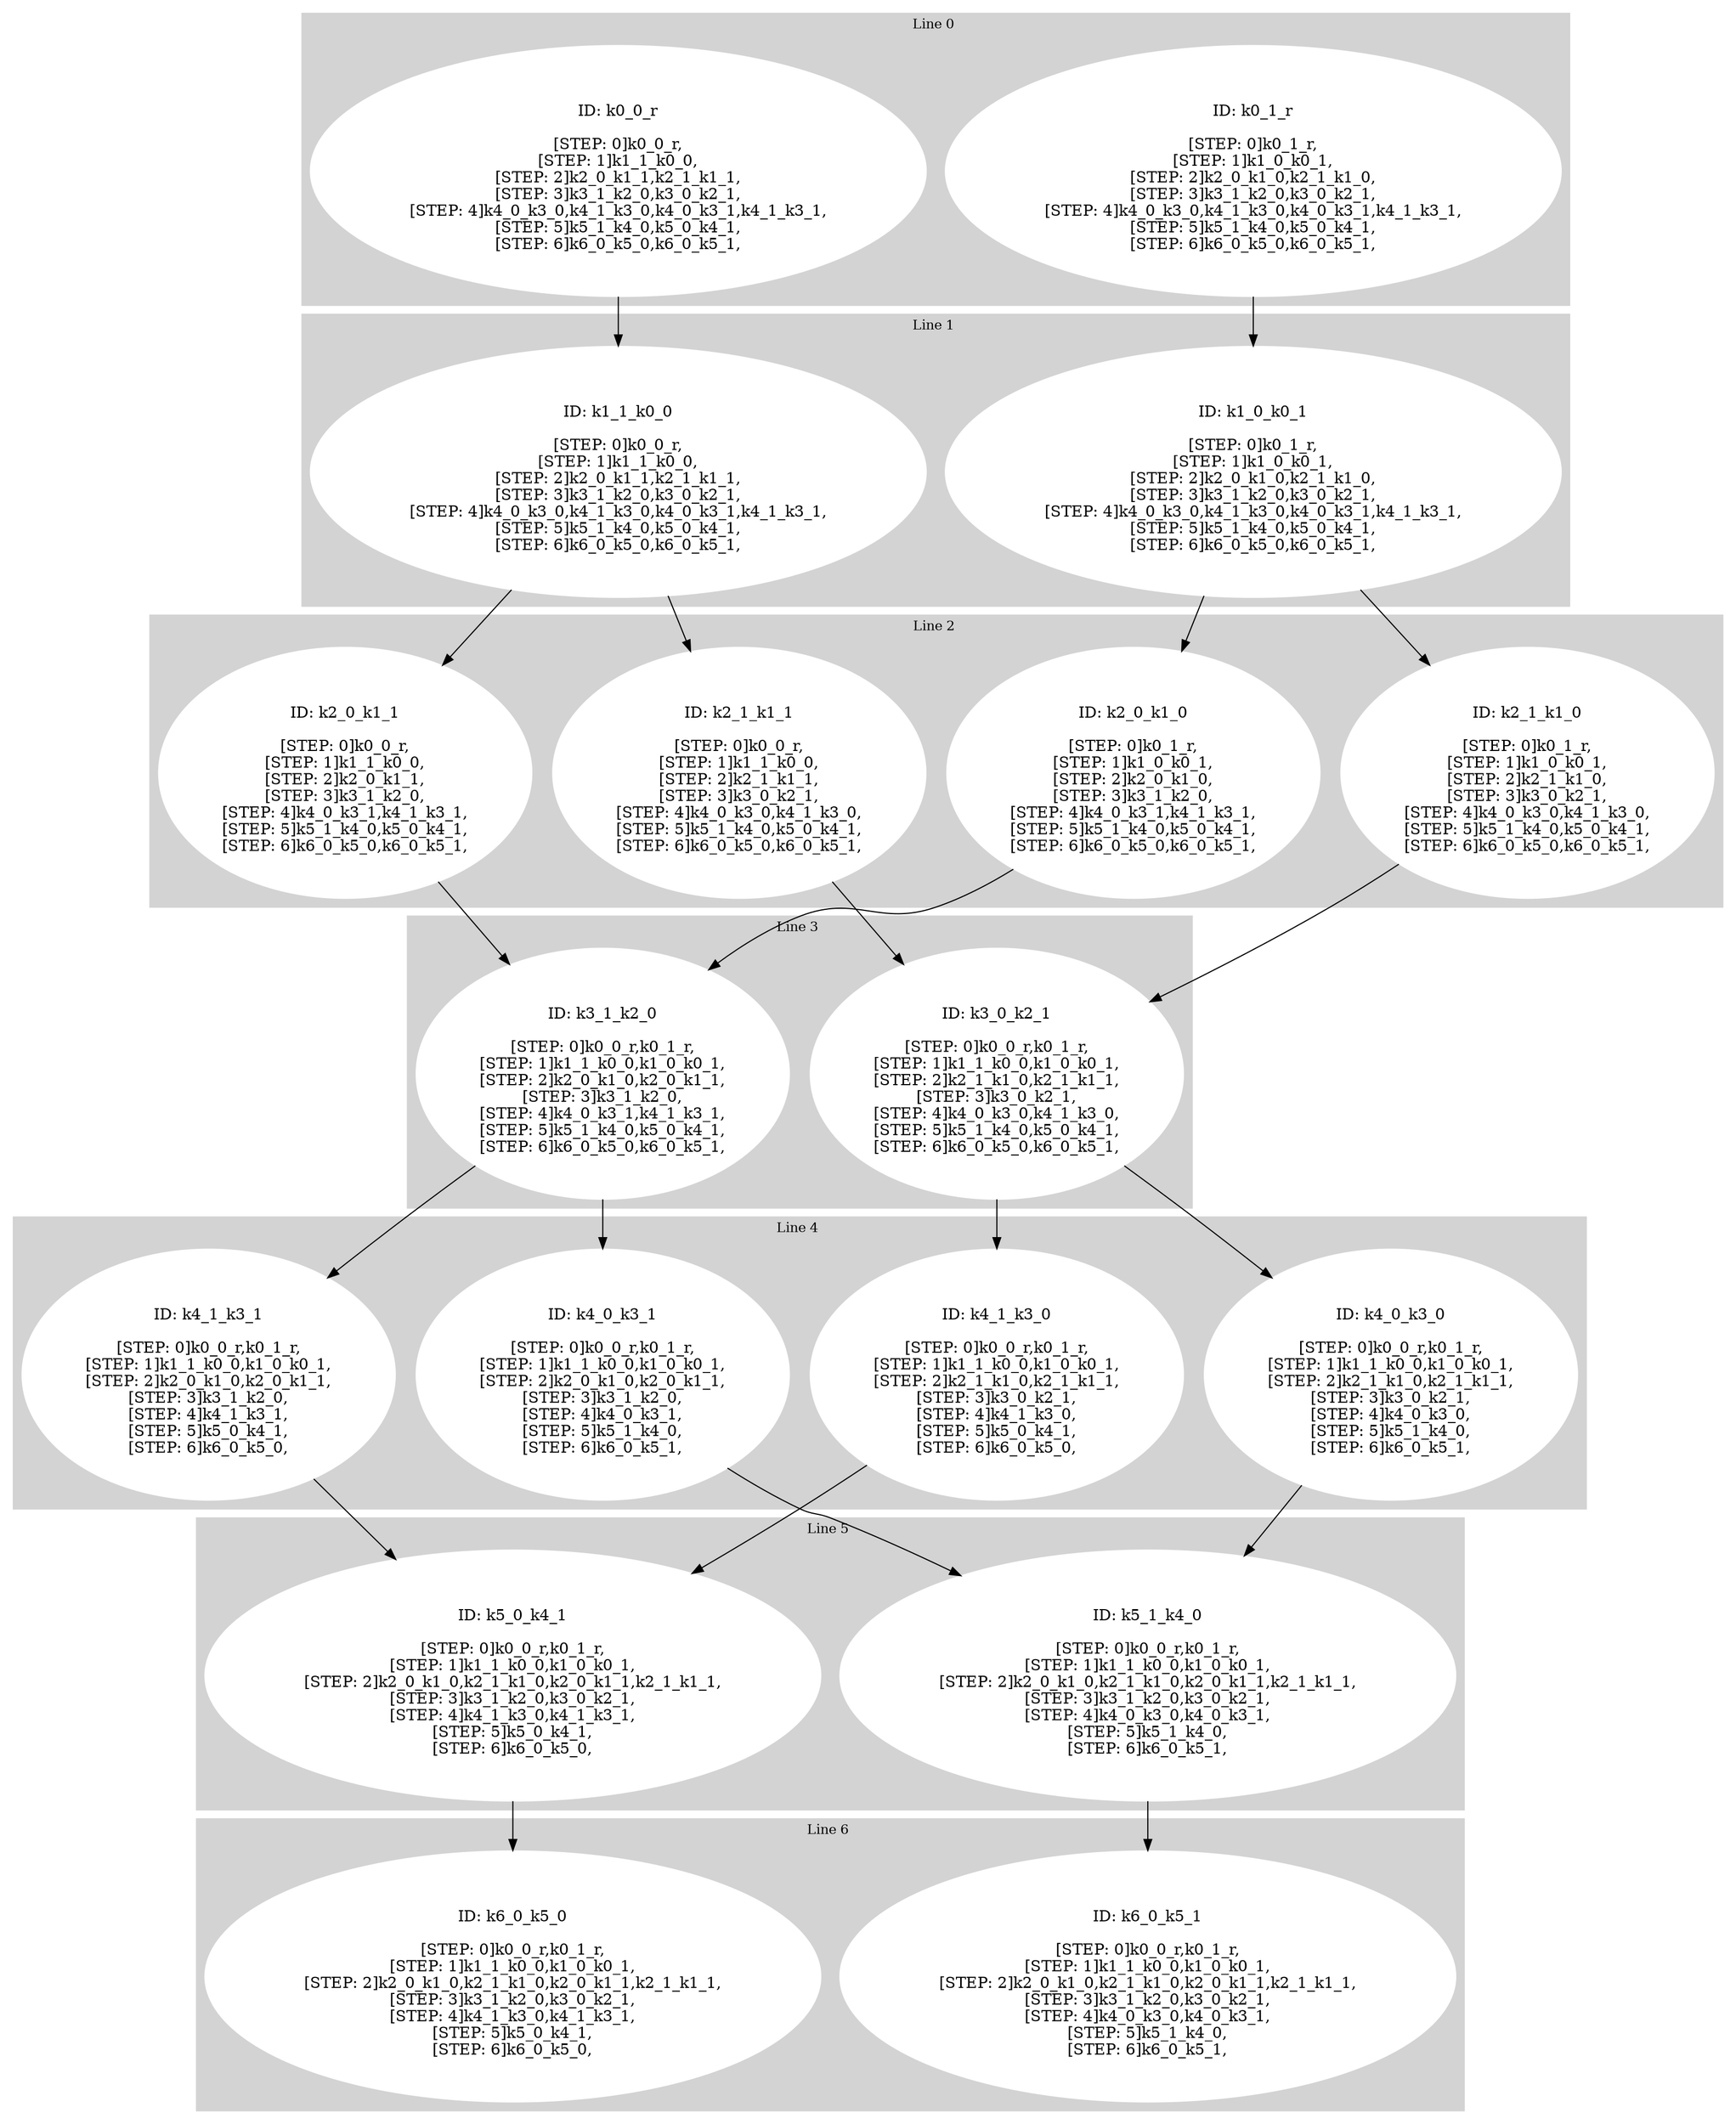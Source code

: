 digraph G {
     compound=true 
subgraph cluster_line_0 {
 style=filled;
 color=lightgrey; 
     node [style=filled,color=white]; 
k0_1_r [label=<<BR /> ID: k0_1_r <BR /> <BR />
[STEP: 0]k0_1_r,<BR />
[STEP: 1]k1_0_k0_1,<BR />
[STEP: 2]k2_0_k1_0,k2_1_k1_0,<BR />
[STEP: 3]k3_1_k2_0,k3_0_k2_1,<BR />
[STEP: 4]k4_0_k3_0,k4_1_k3_0,k4_0_k3_1,k4_1_k3_1,<BR />
[STEP: 5]k5_1_k4_0,k5_0_k4_1,<BR />
[STEP: 6]k6_0_k5_0,k6_0_k5_1,<BR />
>]k0_0_r [label=<<BR /> ID: k0_0_r <BR /> <BR />
[STEP: 0]k0_0_r,<BR />
[STEP: 1]k1_1_k0_0,<BR />
[STEP: 2]k2_0_k1_1,k2_1_k1_1,<BR />
[STEP: 3]k3_1_k2_0,k3_0_k2_1,<BR />
[STEP: 4]k4_0_k3_0,k4_1_k3_0,k4_0_k3_1,k4_1_k3_1,<BR />
[STEP: 5]k5_1_k4_0,k5_0_k4_1,<BR />
[STEP: 6]k6_0_k5_0,k6_0_k5_1,<BR />
>]
     fontsize="12" 
     label = "Line 0 " 
 }
subgraph cluster_line_1 {
 style=filled;
 color=lightgrey; 
     node [style=filled,color=white]; 
k1_1_k0_0 [label=<<BR /> ID: k1_1_k0_0 <BR /> <BR />
[STEP: 0]k0_0_r,<BR />
[STEP: 1]k1_1_k0_0,<BR />
[STEP: 2]k2_0_k1_1,k2_1_k1_1,<BR />
[STEP: 3]k3_1_k2_0,k3_0_k2_1,<BR />
[STEP: 4]k4_0_k3_0,k4_1_k3_0,k4_0_k3_1,k4_1_k3_1,<BR />
[STEP: 5]k5_1_k4_0,k5_0_k4_1,<BR />
[STEP: 6]k6_0_k5_0,k6_0_k5_1,<BR />
>]k1_0_k0_1 [label=<<BR /> ID: k1_0_k0_1 <BR /> <BR />
[STEP: 0]k0_1_r,<BR />
[STEP: 1]k1_0_k0_1,<BR />
[STEP: 2]k2_0_k1_0,k2_1_k1_0,<BR />
[STEP: 3]k3_1_k2_0,k3_0_k2_1,<BR />
[STEP: 4]k4_0_k3_0,k4_1_k3_0,k4_0_k3_1,k4_1_k3_1,<BR />
[STEP: 5]k5_1_k4_0,k5_0_k4_1,<BR />
[STEP: 6]k6_0_k5_0,k6_0_k5_1,<BR />
>]
     fontsize="12" 
     label = "Line 1 " 
 }
subgraph cluster_line_2 {
 style=filled;
 color=lightgrey; 
     node [style=filled,color=white]; 
k2_0_k1_1 [label=<<BR /> ID: k2_0_k1_1 <BR /> <BR />
[STEP: 0]k0_0_r,<BR />
[STEP: 1]k1_1_k0_0,<BR />
[STEP: 2]k2_0_k1_1,<BR />
[STEP: 3]k3_1_k2_0,<BR />
[STEP: 4]k4_0_k3_1,k4_1_k3_1,<BR />
[STEP: 5]k5_1_k4_0,k5_0_k4_1,<BR />
[STEP: 6]k6_0_k5_0,k6_0_k5_1,<BR />
>]k2_1_k1_0 [label=<<BR /> ID: k2_1_k1_0 <BR /> <BR />
[STEP: 0]k0_1_r,<BR />
[STEP: 1]k1_0_k0_1,<BR />
[STEP: 2]k2_1_k1_0,<BR />
[STEP: 3]k3_0_k2_1,<BR />
[STEP: 4]k4_0_k3_0,k4_1_k3_0,<BR />
[STEP: 5]k5_1_k4_0,k5_0_k4_1,<BR />
[STEP: 6]k6_0_k5_0,k6_0_k5_1,<BR />
>]k2_0_k1_0 [label=<<BR /> ID: k2_0_k1_0 <BR /> <BR />
[STEP: 0]k0_1_r,<BR />
[STEP: 1]k1_0_k0_1,<BR />
[STEP: 2]k2_0_k1_0,<BR />
[STEP: 3]k3_1_k2_0,<BR />
[STEP: 4]k4_0_k3_1,k4_1_k3_1,<BR />
[STEP: 5]k5_1_k4_0,k5_0_k4_1,<BR />
[STEP: 6]k6_0_k5_0,k6_0_k5_1,<BR />
>]k2_1_k1_1 [label=<<BR /> ID: k2_1_k1_1 <BR /> <BR />
[STEP: 0]k0_0_r,<BR />
[STEP: 1]k1_1_k0_0,<BR />
[STEP: 2]k2_1_k1_1,<BR />
[STEP: 3]k3_0_k2_1,<BR />
[STEP: 4]k4_0_k3_0,k4_1_k3_0,<BR />
[STEP: 5]k5_1_k4_0,k5_0_k4_1,<BR />
[STEP: 6]k6_0_k5_0,k6_0_k5_1,<BR />
>]
     fontsize="12" 
     label = "Line 2 " 
 }
subgraph cluster_line_3 {
 style=filled;
 color=lightgrey; 
     node [style=filled,color=white]; 
k3_0_k2_1 [label=<<BR /> ID: k3_0_k2_1 <BR /> <BR />
[STEP: 0]k0_0_r,k0_1_r,<BR />
[STEP: 1]k1_1_k0_0,k1_0_k0_1,<BR />
[STEP: 2]k2_1_k1_0,k2_1_k1_1,<BR />
[STEP: 3]k3_0_k2_1,<BR />
[STEP: 4]k4_0_k3_0,k4_1_k3_0,<BR />
[STEP: 5]k5_1_k4_0,k5_0_k4_1,<BR />
[STEP: 6]k6_0_k5_0,k6_0_k5_1,<BR />
>]k3_1_k2_0 [label=<<BR /> ID: k3_1_k2_0 <BR /> <BR />
[STEP: 0]k0_0_r,k0_1_r,<BR />
[STEP: 1]k1_1_k0_0,k1_0_k0_1,<BR />
[STEP: 2]k2_0_k1_0,k2_0_k1_1,<BR />
[STEP: 3]k3_1_k2_0,<BR />
[STEP: 4]k4_0_k3_1,k4_1_k3_1,<BR />
[STEP: 5]k5_1_k4_0,k5_0_k4_1,<BR />
[STEP: 6]k6_0_k5_0,k6_0_k5_1,<BR />
>]
     fontsize="12" 
     label = "Line 3 " 
 }
subgraph cluster_line_4 {
 style=filled;
 color=lightgrey; 
     node [style=filled,color=white]; 
k4_1_k3_0 [label=<<BR /> ID: k4_1_k3_0 <BR /> <BR />
[STEP: 0]k0_0_r,k0_1_r,<BR />
[STEP: 1]k1_1_k0_0,k1_0_k0_1,<BR />
[STEP: 2]k2_1_k1_0,k2_1_k1_1,<BR />
[STEP: 3]k3_0_k2_1,<BR />
[STEP: 4]k4_1_k3_0,<BR />
[STEP: 5]k5_0_k4_1,<BR />
[STEP: 6]k6_0_k5_0,<BR />
>]k4_0_k3_0 [label=<<BR /> ID: k4_0_k3_0 <BR /> <BR />
[STEP: 0]k0_0_r,k0_1_r,<BR />
[STEP: 1]k1_1_k0_0,k1_0_k0_1,<BR />
[STEP: 2]k2_1_k1_0,k2_1_k1_1,<BR />
[STEP: 3]k3_0_k2_1,<BR />
[STEP: 4]k4_0_k3_0,<BR />
[STEP: 5]k5_1_k4_0,<BR />
[STEP: 6]k6_0_k5_1,<BR />
>]k4_0_k3_1 [label=<<BR /> ID: k4_0_k3_1 <BR /> <BR />
[STEP: 0]k0_0_r,k0_1_r,<BR />
[STEP: 1]k1_1_k0_0,k1_0_k0_1,<BR />
[STEP: 2]k2_0_k1_0,k2_0_k1_1,<BR />
[STEP: 3]k3_1_k2_0,<BR />
[STEP: 4]k4_0_k3_1,<BR />
[STEP: 5]k5_1_k4_0,<BR />
[STEP: 6]k6_0_k5_1,<BR />
>]k4_1_k3_1 [label=<<BR /> ID: k4_1_k3_1 <BR /> <BR />
[STEP: 0]k0_0_r,k0_1_r,<BR />
[STEP: 1]k1_1_k0_0,k1_0_k0_1,<BR />
[STEP: 2]k2_0_k1_0,k2_0_k1_1,<BR />
[STEP: 3]k3_1_k2_0,<BR />
[STEP: 4]k4_1_k3_1,<BR />
[STEP: 5]k5_0_k4_1,<BR />
[STEP: 6]k6_0_k5_0,<BR />
>]
     fontsize="12" 
     label = "Line 4 " 
 }
subgraph cluster_line_5 {
 style=filled;
 color=lightgrey; 
     node [style=filled,color=white]; 
k5_1_k4_0 [label=<<BR /> ID: k5_1_k4_0 <BR /> <BR />
[STEP: 0]k0_0_r,k0_1_r,<BR />
[STEP: 1]k1_1_k0_0,k1_0_k0_1,<BR />
[STEP: 2]k2_0_k1_0,k2_1_k1_0,k2_0_k1_1,k2_1_k1_1,<BR />
[STEP: 3]k3_1_k2_0,k3_0_k2_1,<BR />
[STEP: 4]k4_0_k3_0,k4_0_k3_1,<BR />
[STEP: 5]k5_1_k4_0,<BR />
[STEP: 6]k6_0_k5_1,<BR />
>]k5_0_k4_1 [label=<<BR /> ID: k5_0_k4_1 <BR /> <BR />
[STEP: 0]k0_0_r,k0_1_r,<BR />
[STEP: 1]k1_1_k0_0,k1_0_k0_1,<BR />
[STEP: 2]k2_0_k1_0,k2_1_k1_0,k2_0_k1_1,k2_1_k1_1,<BR />
[STEP: 3]k3_1_k2_0,k3_0_k2_1,<BR />
[STEP: 4]k4_1_k3_0,k4_1_k3_1,<BR />
[STEP: 5]k5_0_k4_1,<BR />
[STEP: 6]k6_0_k5_0,<BR />
>]
     fontsize="12" 
     label = "Line 5 " 
 }
subgraph cluster_line_6 {
 style=filled;
 color=lightgrey; 
     node [style=filled,color=white]; 
k6_0_k5_0 [label=<<BR /> ID: k6_0_k5_0 <BR /> <BR />
[STEP: 0]k0_0_r,k0_1_r,<BR />
[STEP: 1]k1_1_k0_0,k1_0_k0_1,<BR />
[STEP: 2]k2_0_k1_0,k2_1_k1_0,k2_0_k1_1,k2_1_k1_1,<BR />
[STEP: 3]k3_1_k2_0,k3_0_k2_1,<BR />
[STEP: 4]k4_1_k3_0,k4_1_k3_1,<BR />
[STEP: 5]k5_0_k4_1,<BR />
[STEP: 6]k6_0_k5_0,<BR />
>]k6_0_k5_1 [label=<<BR /> ID: k6_0_k5_1 <BR /> <BR />
[STEP: 0]k0_0_r,k0_1_r,<BR />
[STEP: 1]k1_1_k0_0,k1_0_k0_1,<BR />
[STEP: 2]k2_0_k1_0,k2_1_k1_0,k2_0_k1_1,k2_1_k1_1,<BR />
[STEP: 3]k3_1_k2_0,k3_0_k2_1,<BR />
[STEP: 4]k4_0_k3_0,k4_0_k3_1,<BR />
[STEP: 5]k5_1_k4_0,<BR />
[STEP: 6]k6_0_k5_1,<BR />
>]
     fontsize="12" 
     label = "Line 6 " 
 }
k0_1_r -> k1_0_k0_1
k0_0_r -> k1_1_k0_0
k1_1_k0_0 -> k2_0_k1_1
k1_1_k0_0 -> k2_1_k1_1
k1_0_k0_1 -> k2_1_k1_0
k1_0_k0_1 -> k2_0_k1_0
k2_0_k1_1 -> k3_1_k2_0
k2_1_k1_0 -> k3_0_k2_1
k2_0_k1_0 -> k3_1_k2_0
k2_1_k1_1 -> k3_0_k2_1
k3_0_k2_1 -> k4_1_k3_0
k3_0_k2_1 -> k4_0_k3_0
k3_1_k2_0 -> k4_0_k3_1
k3_1_k2_0 -> k4_1_k3_1
k4_1_k3_0 -> k5_0_k4_1
k4_0_k3_0 -> k5_1_k4_0
k4_0_k3_1 -> k5_1_k4_0
k4_1_k3_1 -> k5_0_k4_1
k5_1_k4_0 -> k6_0_k5_1
k5_0_k4_1 -> k6_0_k5_0
}
